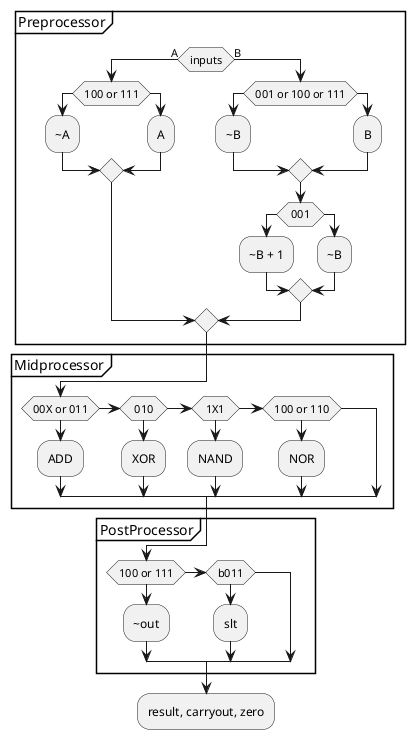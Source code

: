 @startuml

partition Preprocessor {
if (inputs) then (A)
if (100 or 111) then
:~A;
else
:A;
endif
else (B)
if (001 or 100 or 111) then
:~B;
else
:B;
endif

if (001) then
:~B + 1;
else
:~B;
endif
endif
}

partition Midprocessor {
if (00X or 011) then
:ADD;
else if (010) then
:XOR;
else if (1X1) then
:NAND;
else if (100 or 110) then
:NOR;
endif
}

note
The intermediate result, carryout, and overflow is created here
end note

partition PostProcessor {
if (100 or 111) then
:~out;
else if (b011) then
:slt;
endif
}

note
The result, carryout, and new overflow is created here
end note

:result, carryout, zero;

@enduml

